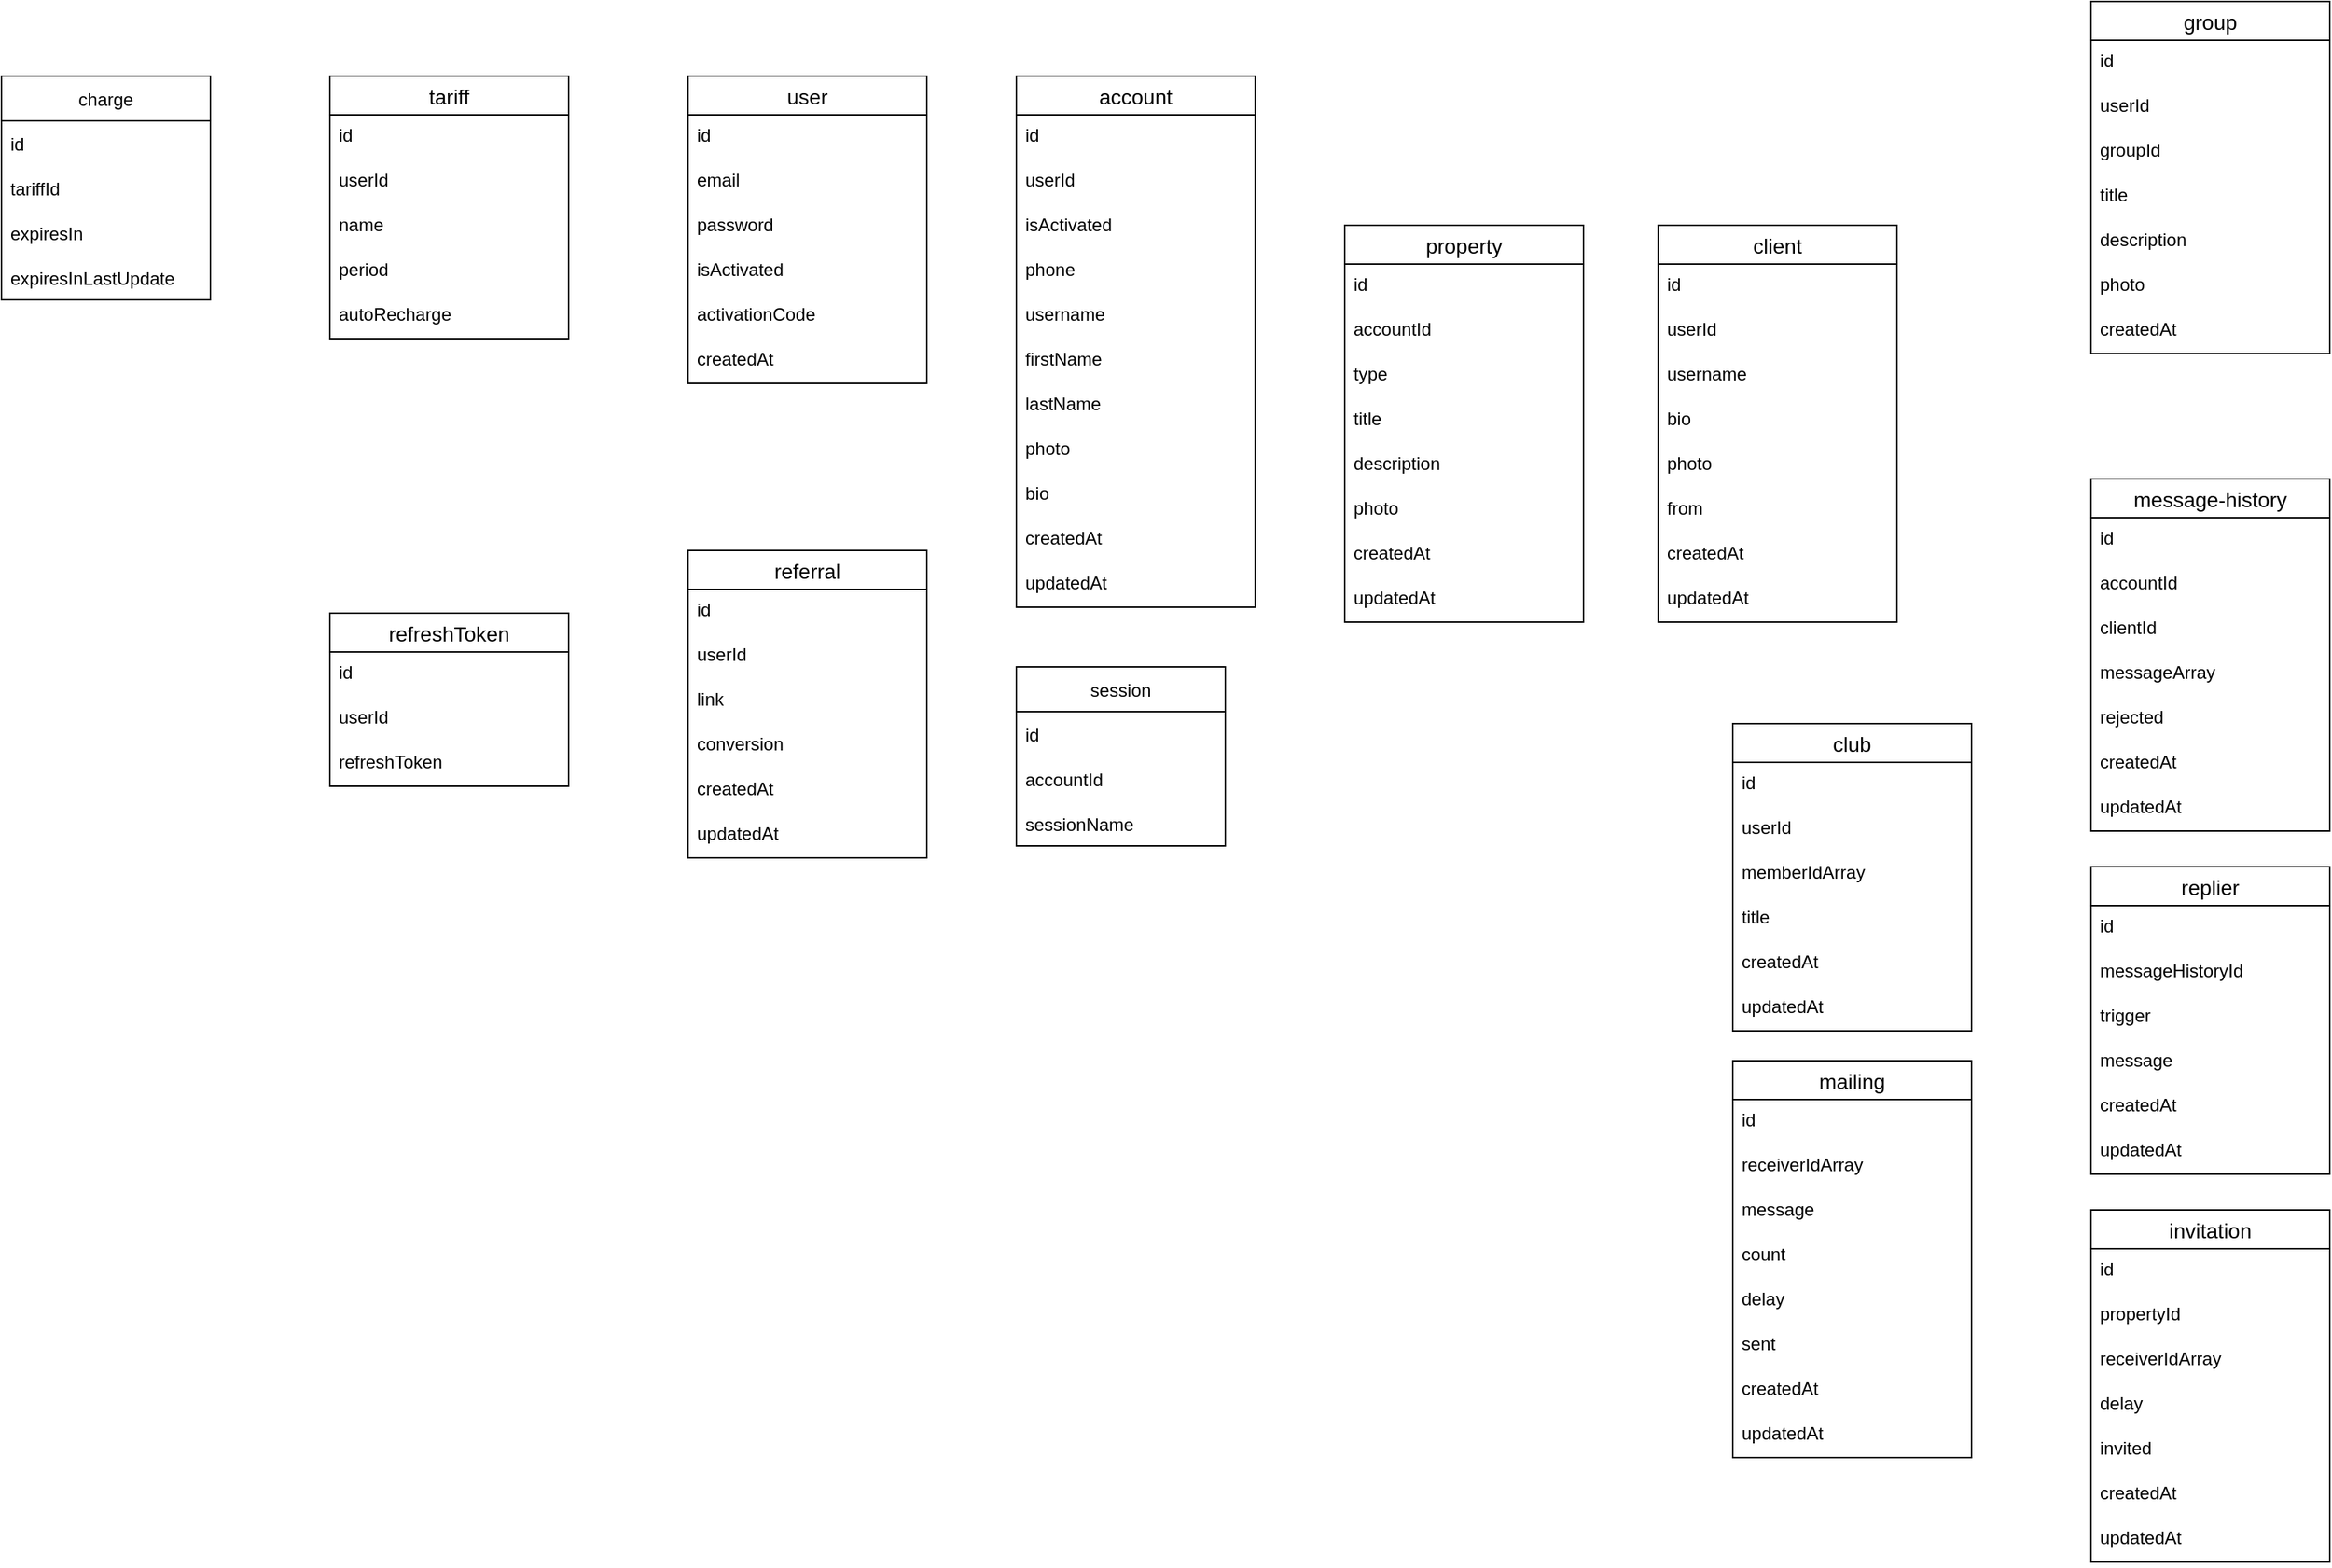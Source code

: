 <mxfile version="15.5.4" type="embed"><diagram id="rlkO2zejg5i3ZWUVnfk_" name="Page-1"><mxGraphModel dx="1341" dy="1570" grid="1" gridSize="10" guides="1" tooltips="1" connect="1" arrows="1" fold="1" page="1" pageScale="1" pageWidth="850" pageHeight="1100" math="0" shadow="0"><root><mxCell id="0"/><mxCell id="1" parent="0"/><mxCell id="tYg0k5vVHJpLoOAfeDSC-1" value="user" style="swimlane;fontStyle=0;childLayout=stackLayout;horizontal=1;startSize=26;horizontalStack=0;resizeParent=1;resizeParentMax=0;resizeLast=0;collapsible=1;marginBottom=0;align=center;fontSize=14;" parent="1" vertex="1"><mxGeometry x="80" width="160" height="206" as="geometry"><mxRectangle x="80" y="60" width="70" height="30" as="alternateBounds"/></mxGeometry></mxCell><mxCell id="tYg0k5vVHJpLoOAfeDSC-2" value="id" style="text;strokeColor=none;fillColor=none;spacingLeft=4;spacingRight=4;overflow=hidden;rotatable=0;points=[[0,0.5],[1,0.5]];portConstraint=eastwest;fontSize=12;" parent="tYg0k5vVHJpLoOAfeDSC-1" vertex="1"><mxGeometry y="26" width="160" height="30" as="geometry"/></mxCell><mxCell id="tYg0k5vVHJpLoOAfeDSC-3" value="email" style="text;strokeColor=none;fillColor=none;spacingLeft=4;spacingRight=4;overflow=hidden;rotatable=0;points=[[0,0.5],[1,0.5]];portConstraint=eastwest;fontSize=12;" parent="tYg0k5vVHJpLoOAfeDSC-1" vertex="1"><mxGeometry y="56" width="160" height="30" as="geometry"/></mxCell><mxCell id="tYg0k5vVHJpLoOAfeDSC-4" value="password" style="text;strokeColor=none;fillColor=none;spacingLeft=4;spacingRight=4;overflow=hidden;rotatable=0;points=[[0,0.5],[1,0.5]];portConstraint=eastwest;fontSize=12;" parent="tYg0k5vVHJpLoOAfeDSC-1" vertex="1"><mxGeometry y="86" width="160" height="30" as="geometry"/></mxCell><mxCell id="24" value="isActivated" style="text;strokeColor=none;fillColor=none;spacingLeft=4;spacingRight=4;overflow=hidden;rotatable=0;points=[[0,0.5],[1,0.5]];portConstraint=eastwest;fontSize=12;" parent="tYg0k5vVHJpLoOAfeDSC-1" vertex="1"><mxGeometry y="116" width="160" height="30" as="geometry"/></mxCell><mxCell id="25" value="activationCode" style="text;strokeColor=none;fillColor=none;spacingLeft=4;spacingRight=4;overflow=hidden;rotatable=0;points=[[0,0.5],[1,0.5]];portConstraint=eastwest;fontSize=12;" parent="tYg0k5vVHJpLoOAfeDSC-1" vertex="1"><mxGeometry y="146" width="160" height="30" as="geometry"/></mxCell><mxCell id="tYg0k5vVHJpLoOAfeDSC-53" value="createdAt" style="text;strokeColor=none;fillColor=none;spacingLeft=4;spacingRight=4;overflow=hidden;rotatable=0;points=[[0,0.5],[1,0.5]];portConstraint=eastwest;fontSize=12;" parent="tYg0k5vVHJpLoOAfeDSC-1" vertex="1"><mxGeometry y="176" width="160" height="30" as="geometry"/></mxCell><mxCell id="tYg0k5vVHJpLoOAfeDSC-5" value="property" style="swimlane;fontStyle=0;childLayout=stackLayout;horizontal=1;startSize=26;horizontalStack=0;resizeParent=1;resizeParentMax=0;resizeLast=0;collapsible=1;marginBottom=0;align=center;fontSize=14;" parent="1" vertex="1"><mxGeometry x="520" y="100" width="160" height="266" as="geometry"/></mxCell><mxCell id="tYg0k5vVHJpLoOAfeDSC-6" value="id" style="text;strokeColor=none;fillColor=none;spacingLeft=4;spacingRight=4;overflow=hidden;rotatable=0;points=[[0,0.5],[1,0.5]];portConstraint=eastwest;fontSize=12;" parent="tYg0k5vVHJpLoOAfeDSC-5" vertex="1"><mxGeometry y="26" width="160" height="30" as="geometry"/></mxCell><mxCell id="tYg0k5vVHJpLoOAfeDSC-7" value="accountId" style="text;strokeColor=none;fillColor=none;spacingLeft=4;spacingRight=4;overflow=hidden;rotatable=0;points=[[0,0.5],[1,0.5]];portConstraint=eastwest;fontSize=12;" parent="tYg0k5vVHJpLoOAfeDSC-5" vertex="1"><mxGeometry y="56" width="160" height="30" as="geometry"/></mxCell><mxCell id="tYg0k5vVHJpLoOAfeDSC-8" value="type" style="text;strokeColor=none;fillColor=none;spacingLeft=4;spacingRight=4;overflow=hidden;rotatable=0;points=[[0,0.5],[1,0.5]];portConstraint=eastwest;fontSize=12;" parent="tYg0k5vVHJpLoOAfeDSC-5" vertex="1"><mxGeometry y="86" width="160" height="30" as="geometry"/></mxCell><mxCell id="tYg0k5vVHJpLoOAfeDSC-67" value="title" style="text;strokeColor=none;fillColor=none;spacingLeft=4;spacingRight=4;overflow=hidden;rotatable=0;points=[[0,0.5],[1,0.5]];portConstraint=eastwest;fontSize=12;" parent="tYg0k5vVHJpLoOAfeDSC-5" vertex="1"><mxGeometry y="116" width="160" height="30" as="geometry"/></mxCell><mxCell id="tYg0k5vVHJpLoOAfeDSC-69" value="description" style="text;strokeColor=none;fillColor=none;spacingLeft=4;spacingRight=4;overflow=hidden;rotatable=0;points=[[0,0.5],[1,0.5]];portConstraint=eastwest;fontSize=12;" parent="tYg0k5vVHJpLoOAfeDSC-5" vertex="1"><mxGeometry y="146" width="160" height="30" as="geometry"/></mxCell><mxCell id="tYg0k5vVHJpLoOAfeDSC-91" value="photo" style="text;strokeColor=none;fillColor=none;spacingLeft=4;spacingRight=4;overflow=hidden;rotatable=0;points=[[0,0.5],[1,0.5]];portConstraint=eastwest;fontSize=12;" parent="tYg0k5vVHJpLoOAfeDSC-5" vertex="1"><mxGeometry y="176" width="160" height="30" as="geometry"/></mxCell><mxCell id="tYg0k5vVHJpLoOAfeDSC-70" value="createdAt" style="text;strokeColor=none;fillColor=none;spacingLeft=4;spacingRight=4;overflow=hidden;rotatable=0;points=[[0,0.5],[1,0.5]];portConstraint=eastwest;fontSize=12;" parent="tYg0k5vVHJpLoOAfeDSC-5" vertex="1"><mxGeometry y="206" width="160" height="30" as="geometry"/></mxCell><mxCell id="tYg0k5vVHJpLoOAfeDSC-71" value="updatedAt" style="text;strokeColor=none;fillColor=none;spacingLeft=4;spacingRight=4;overflow=hidden;rotatable=0;points=[[0,0.5],[1,0.5]];portConstraint=eastwest;fontSize=12;" parent="tYg0k5vVHJpLoOAfeDSC-5" vertex="1"><mxGeometry y="236" width="160" height="30" as="geometry"/></mxCell><mxCell id="tYg0k5vVHJpLoOAfeDSC-9" value="client" style="swimlane;fontStyle=0;childLayout=stackLayout;horizontal=1;startSize=26;horizontalStack=0;resizeParent=1;resizeParentMax=0;resizeLast=0;collapsible=1;marginBottom=0;align=center;fontSize=14;" parent="1" vertex="1"><mxGeometry x="730" y="100" width="160" height="266" as="geometry"/></mxCell><mxCell id="tYg0k5vVHJpLoOAfeDSC-10" value="id" style="text;strokeColor=none;fillColor=none;spacingLeft=4;spacingRight=4;overflow=hidden;rotatable=0;points=[[0,0.5],[1,0.5]];portConstraint=eastwest;fontSize=12;" parent="tYg0k5vVHJpLoOAfeDSC-9" vertex="1"><mxGeometry y="26" width="160" height="30" as="geometry"/></mxCell><mxCell id="tYg0k5vVHJpLoOAfeDSC-11" value="userId" style="text;strokeColor=none;fillColor=none;spacingLeft=4;spacingRight=4;overflow=hidden;rotatable=0;points=[[0,0.5],[1,0.5]];portConstraint=eastwest;fontSize=12;" parent="tYg0k5vVHJpLoOAfeDSC-9" vertex="1"><mxGeometry y="56" width="160" height="30" as="geometry"/></mxCell><mxCell id="tYg0k5vVHJpLoOAfeDSC-73" value="username" style="text;strokeColor=none;fillColor=none;spacingLeft=4;spacingRight=4;overflow=hidden;rotatable=0;points=[[0,0.5],[1,0.5]];portConstraint=eastwest;fontSize=12;" parent="tYg0k5vVHJpLoOAfeDSC-9" vertex="1"><mxGeometry y="86" width="160" height="30" as="geometry"/></mxCell><mxCell id="tYg0k5vVHJpLoOAfeDSC-77" value="bio" style="text;strokeColor=none;fillColor=none;spacingLeft=4;spacingRight=4;overflow=hidden;rotatable=0;points=[[0,0.5],[1,0.5]];portConstraint=eastwest;fontSize=12;" parent="tYg0k5vVHJpLoOAfeDSC-9" vertex="1"><mxGeometry y="116" width="160" height="30" as="geometry"/></mxCell><mxCell id="tYg0k5vVHJpLoOAfeDSC-86" value="photo" style="text;strokeColor=none;fillColor=none;spacingLeft=4;spacingRight=4;overflow=hidden;rotatable=0;points=[[0,0.5],[1,0.5]];portConstraint=eastwest;fontSize=12;" parent="tYg0k5vVHJpLoOAfeDSC-9" vertex="1"><mxGeometry y="146" width="160" height="30" as="geometry"/></mxCell><mxCell id="45" value="from" style="text;strokeColor=none;fillColor=none;spacingLeft=4;spacingRight=4;overflow=hidden;rotatable=0;points=[[0,0.5],[1,0.5]];portConstraint=eastwest;fontSize=12;" parent="tYg0k5vVHJpLoOAfeDSC-9" vertex="1"><mxGeometry y="176" width="160" height="30" as="geometry"/></mxCell><mxCell id="tYg0k5vVHJpLoOAfeDSC-78" value="createdAt" style="text;strokeColor=none;fillColor=none;spacingLeft=4;spacingRight=4;overflow=hidden;rotatable=0;points=[[0,0.5],[1,0.5]];portConstraint=eastwest;fontSize=12;" parent="tYg0k5vVHJpLoOAfeDSC-9" vertex="1"><mxGeometry y="206" width="160" height="30" as="geometry"/></mxCell><mxCell id="47" value="updatedAt" style="text;strokeColor=none;fillColor=none;spacingLeft=4;spacingRight=4;overflow=hidden;rotatable=0;points=[[0,0.5],[1,0.5]];portConstraint=eastwest;fontSize=12;" vertex="1" parent="tYg0k5vVHJpLoOAfeDSC-9"><mxGeometry y="236" width="160" height="30" as="geometry"/></mxCell><mxCell id="tYg0k5vVHJpLoOAfeDSC-13" value="referral" style="swimlane;fontStyle=0;childLayout=stackLayout;horizontal=1;startSize=26;horizontalStack=0;resizeParent=1;resizeParentMax=0;resizeLast=0;collapsible=1;marginBottom=0;align=center;fontSize=14;" parent="1" vertex="1"><mxGeometry x="80" y="318" width="160" height="206" as="geometry"/></mxCell><mxCell id="tYg0k5vVHJpLoOAfeDSC-14" value="id" style="text;strokeColor=none;fillColor=none;spacingLeft=4;spacingRight=4;overflow=hidden;rotatable=0;points=[[0,0.5],[1,0.5]];portConstraint=eastwest;fontSize=12;" parent="tYg0k5vVHJpLoOAfeDSC-13" vertex="1"><mxGeometry y="26" width="160" height="30" as="geometry"/></mxCell><mxCell id="tYg0k5vVHJpLoOAfeDSC-15" value="userId" style="text;strokeColor=none;fillColor=none;spacingLeft=4;spacingRight=4;overflow=hidden;rotatable=0;points=[[0,0.5],[1,0.5]];portConstraint=eastwest;fontSize=12;" parent="tYg0k5vVHJpLoOAfeDSC-13" vertex="1"><mxGeometry y="56" width="160" height="30" as="geometry"/></mxCell><mxCell id="tYg0k5vVHJpLoOAfeDSC-16" value="link" style="text;strokeColor=none;fillColor=none;spacingLeft=4;spacingRight=4;overflow=hidden;rotatable=0;points=[[0,0.5],[1,0.5]];portConstraint=eastwest;fontSize=12;" parent="tYg0k5vVHJpLoOAfeDSC-13" vertex="1"><mxGeometry y="86" width="160" height="30" as="geometry"/></mxCell><mxCell id="tYg0k5vVHJpLoOAfeDSC-62" value="conversion" style="text;strokeColor=none;fillColor=none;spacingLeft=4;spacingRight=4;overflow=hidden;rotatable=0;points=[[0,0.5],[1,0.5]];portConstraint=eastwest;fontSize=12;" parent="tYg0k5vVHJpLoOAfeDSC-13" vertex="1"><mxGeometry y="116" width="160" height="30" as="geometry"/></mxCell><mxCell id="tYg0k5vVHJpLoOAfeDSC-63" value="createdAt" style="text;strokeColor=none;fillColor=none;spacingLeft=4;spacingRight=4;overflow=hidden;rotatable=0;points=[[0,0.5],[1,0.5]];portConstraint=eastwest;fontSize=12;" parent="tYg0k5vVHJpLoOAfeDSC-13" vertex="1"><mxGeometry y="146" width="160" height="30" as="geometry"/></mxCell><mxCell id="tYg0k5vVHJpLoOAfeDSC-64" value="updatedAt" style="text;strokeColor=none;fillColor=none;spacingLeft=4;spacingRight=4;overflow=hidden;rotatable=0;points=[[0,0.5],[1,0.5]];portConstraint=eastwest;fontSize=12;" parent="tYg0k5vVHJpLoOAfeDSC-13" vertex="1"><mxGeometry y="176" width="160" height="30" as="geometry"/></mxCell><mxCell id="tYg0k5vVHJpLoOAfeDSC-21" value="account" style="swimlane;fontStyle=0;childLayout=stackLayout;horizontal=1;startSize=26;horizontalStack=0;resizeParent=1;resizeParentMax=0;resizeLast=0;collapsible=1;marginBottom=0;align=center;fontSize=14;" parent="1" vertex="1"><mxGeometry x="300" width="160" height="356" as="geometry"/></mxCell><mxCell id="tYg0k5vVHJpLoOAfeDSC-22" value="id" style="text;strokeColor=none;fillColor=none;spacingLeft=4;spacingRight=4;overflow=hidden;rotatable=0;points=[[0,0.5],[1,0.5]];portConstraint=eastwest;fontSize=12;" parent="tYg0k5vVHJpLoOAfeDSC-21" vertex="1"><mxGeometry y="26" width="160" height="30" as="geometry"/></mxCell><mxCell id="tYg0k5vVHJpLoOAfeDSC-23" value="userId" style="text;strokeColor=none;fillColor=none;spacingLeft=4;spacingRight=4;overflow=hidden;rotatable=0;points=[[0,0.5],[1,0.5]];portConstraint=eastwest;fontSize=12;" parent="tYg0k5vVHJpLoOAfeDSC-21" vertex="1"><mxGeometry y="56" width="160" height="30" as="geometry"/></mxCell><mxCell id="36" value="isActivated" style="text;strokeColor=none;fillColor=none;spacingLeft=4;spacingRight=4;overflow=hidden;rotatable=0;points=[[0,0.5],[1,0.5]];portConstraint=eastwest;fontSize=12;" parent="tYg0k5vVHJpLoOAfeDSC-21" vertex="1"><mxGeometry y="86" width="160" height="30" as="geometry"/></mxCell><mxCell id="tYg0k5vVHJpLoOAfeDSC-59" value="phone" style="text;strokeColor=none;fillColor=none;spacingLeft=4;spacingRight=4;overflow=hidden;rotatable=0;points=[[0,0.5],[1,0.5]];portConstraint=eastwest;fontSize=12;" parent="tYg0k5vVHJpLoOAfeDSC-21" vertex="1"><mxGeometry y="116" width="160" height="30" as="geometry"/></mxCell><mxCell id="tYg0k5vVHJpLoOAfeDSC-24" value="username" style="text;strokeColor=none;fillColor=none;spacingLeft=4;spacingRight=4;overflow=hidden;rotatable=0;points=[[0,0.5],[1,0.5]];portConstraint=eastwest;fontSize=12;" parent="tYg0k5vVHJpLoOAfeDSC-21" vertex="1"><mxGeometry y="146" width="160" height="30" as="geometry"/></mxCell><mxCell id="tYg0k5vVHJpLoOAfeDSC-55" value="firstName" style="text;strokeColor=none;fillColor=none;spacingLeft=4;spacingRight=4;overflow=hidden;rotatable=0;points=[[0,0.5],[1,0.5]];portConstraint=eastwest;fontSize=12;" parent="tYg0k5vVHJpLoOAfeDSC-21" vertex="1"><mxGeometry y="176" width="160" height="30" as="geometry"/></mxCell><mxCell id="tYg0k5vVHJpLoOAfeDSC-56" value="lastName" style="text;strokeColor=none;fillColor=none;spacingLeft=4;spacingRight=4;overflow=hidden;rotatable=0;points=[[0,0.5],[1,0.5]];portConstraint=eastwest;fontSize=12;" parent="tYg0k5vVHJpLoOAfeDSC-21" vertex="1"><mxGeometry y="206" width="160" height="30" as="geometry"/></mxCell><mxCell id="tYg0k5vVHJpLoOAfeDSC-57" value="photo" style="text;strokeColor=none;fillColor=none;spacingLeft=4;spacingRight=4;overflow=hidden;rotatable=0;points=[[0,0.5],[1,0.5]];portConstraint=eastwest;fontSize=12;" parent="tYg0k5vVHJpLoOAfeDSC-21" vertex="1"><mxGeometry y="236" width="160" height="30" as="geometry"/></mxCell><mxCell id="tYg0k5vVHJpLoOAfeDSC-58" value="bio" style="text;strokeColor=none;fillColor=none;spacingLeft=4;spacingRight=4;overflow=hidden;rotatable=0;points=[[0,0.5],[1,0.5]];portConstraint=eastwest;fontSize=12;" parent="tYg0k5vVHJpLoOAfeDSC-21" vertex="1"><mxGeometry y="266" width="160" height="30" as="geometry"/></mxCell><mxCell id="tYg0k5vVHJpLoOAfeDSC-60" value="createdAt" style="text;strokeColor=none;fillColor=none;spacingLeft=4;spacingRight=4;overflow=hidden;rotatable=0;points=[[0,0.5],[1,0.5]];portConstraint=eastwest;fontSize=12;" parent="tYg0k5vVHJpLoOAfeDSC-21" vertex="1"><mxGeometry y="296" width="160" height="30" as="geometry"/></mxCell><mxCell id="tYg0k5vVHJpLoOAfeDSC-61" value="updatedAt" style="text;strokeColor=none;fillColor=none;spacingLeft=4;spacingRight=4;overflow=hidden;rotatable=0;points=[[0,0.5],[1,0.5]];portConstraint=eastwest;fontSize=12;" parent="tYg0k5vVHJpLoOAfeDSC-21" vertex="1"><mxGeometry y="326" width="160" height="30" as="geometry"/></mxCell><mxCell id="tYg0k5vVHJpLoOAfeDSC-29" value="group" style="swimlane;fontStyle=0;childLayout=stackLayout;horizontal=1;startSize=26;horizontalStack=0;resizeParent=1;resizeParentMax=0;resizeLast=0;collapsible=1;marginBottom=0;align=center;fontSize=14;" parent="1" vertex="1"><mxGeometry x="1020" y="-50" width="160" height="236" as="geometry"/></mxCell><mxCell id="tYg0k5vVHJpLoOAfeDSC-30" value="id" style="text;strokeColor=none;fillColor=none;spacingLeft=4;spacingRight=4;overflow=hidden;rotatable=0;points=[[0,0.5],[1,0.5]];portConstraint=eastwest;fontSize=12;" parent="tYg0k5vVHJpLoOAfeDSC-29" vertex="1"><mxGeometry y="26" width="160" height="30" as="geometry"/></mxCell><mxCell id="tYg0k5vVHJpLoOAfeDSC-31" value="userId" style="text;strokeColor=none;fillColor=none;spacingLeft=4;spacingRight=4;overflow=hidden;rotatable=0;points=[[0,0.5],[1,0.5]];portConstraint=eastwest;fontSize=12;" parent="tYg0k5vVHJpLoOAfeDSC-29" vertex="1"><mxGeometry y="56" width="160" height="30" as="geometry"/></mxCell><mxCell id="46" value="groupId" style="text;strokeColor=none;fillColor=none;spacingLeft=4;spacingRight=4;overflow=hidden;rotatable=0;points=[[0,0.5],[1,0.5]];portConstraint=eastwest;fontSize=12;" parent="tYg0k5vVHJpLoOAfeDSC-29" vertex="1"><mxGeometry y="86" width="160" height="30" as="geometry"/></mxCell><mxCell id="tYg0k5vVHJpLoOAfeDSC-32" value="title" style="text;strokeColor=none;fillColor=none;spacingLeft=4;spacingRight=4;overflow=hidden;rotatable=0;points=[[0,0.5],[1,0.5]];portConstraint=eastwest;fontSize=12;" parent="tYg0k5vVHJpLoOAfeDSC-29" vertex="1"><mxGeometry y="116" width="160" height="30" as="geometry"/></mxCell><mxCell id="tYg0k5vVHJpLoOAfeDSC-87" value="description" style="text;strokeColor=none;fillColor=none;spacingLeft=4;spacingRight=4;overflow=hidden;rotatable=0;points=[[0,0.5],[1,0.5]];portConstraint=eastwest;fontSize=12;" parent="tYg0k5vVHJpLoOAfeDSC-29" vertex="1"><mxGeometry y="146" width="160" height="30" as="geometry"/></mxCell><mxCell id="tYg0k5vVHJpLoOAfeDSC-88" value="photo" style="text;strokeColor=none;fillColor=none;spacingLeft=4;spacingRight=4;overflow=hidden;rotatable=0;points=[[0,0.5],[1,0.5]];portConstraint=eastwest;fontSize=12;" parent="tYg0k5vVHJpLoOAfeDSC-29" vertex="1"><mxGeometry y="176" width="160" height="30" as="geometry"/></mxCell><mxCell id="tYg0k5vVHJpLoOAfeDSC-92" value="createdAt" style="text;strokeColor=none;fillColor=none;spacingLeft=4;spacingRight=4;overflow=hidden;rotatable=0;points=[[0,0.5],[1,0.5]];portConstraint=eastwest;fontSize=12;" parent="tYg0k5vVHJpLoOAfeDSC-29" vertex="1"><mxGeometry y="206" width="160" height="30" as="geometry"/></mxCell><mxCell id="tYg0k5vVHJpLoOAfeDSC-33" value="message-history" style="swimlane;fontStyle=0;childLayout=stackLayout;horizontal=1;startSize=26;horizontalStack=0;resizeParent=1;resizeParentMax=0;resizeLast=0;collapsible=1;marginBottom=0;align=center;fontSize=14;" parent="1" vertex="1"><mxGeometry x="1020" y="270" width="160" height="236" as="geometry"/></mxCell><mxCell id="tYg0k5vVHJpLoOAfeDSC-34" value="id" style="text;strokeColor=none;fillColor=none;spacingLeft=4;spacingRight=4;overflow=hidden;rotatable=0;points=[[0,0.5],[1,0.5]];portConstraint=eastwest;fontSize=12;" parent="tYg0k5vVHJpLoOAfeDSC-33" vertex="1"><mxGeometry y="26" width="160" height="30" as="geometry"/></mxCell><mxCell id="tYg0k5vVHJpLoOAfeDSC-35" value="accountId" style="text;strokeColor=none;fillColor=none;spacingLeft=4;spacingRight=4;overflow=hidden;rotatable=0;points=[[0,0.5],[1,0.5]];portConstraint=eastwest;fontSize=12;" parent="tYg0k5vVHJpLoOAfeDSC-33" vertex="1"><mxGeometry y="56" width="160" height="30" as="geometry"/></mxCell><mxCell id="tYg0k5vVHJpLoOAfeDSC-36" value="clientId" style="text;strokeColor=none;fillColor=none;spacingLeft=4;spacingRight=4;overflow=hidden;rotatable=0;points=[[0,0.5],[1,0.5]];portConstraint=eastwest;fontSize=12;" parent="tYg0k5vVHJpLoOAfeDSC-33" vertex="1"><mxGeometry y="86" width="160" height="30" as="geometry"/></mxCell><mxCell id="tYg0k5vVHJpLoOAfeDSC-94" value="messageArray" style="text;strokeColor=none;fillColor=none;spacingLeft=4;spacingRight=4;overflow=hidden;rotatable=0;points=[[0,0.5],[1,0.5]];portConstraint=eastwest;fontSize=12;" parent="tYg0k5vVHJpLoOAfeDSC-33" vertex="1"><mxGeometry y="116" width="160" height="30" as="geometry"/></mxCell><mxCell id="tYg0k5vVHJpLoOAfeDSC-97" value="rejected" style="text;strokeColor=none;fillColor=none;spacingLeft=4;spacingRight=4;overflow=hidden;rotatable=0;points=[[0,0.5],[1,0.5]];portConstraint=eastwest;fontSize=12;" parent="tYg0k5vVHJpLoOAfeDSC-33" vertex="1"><mxGeometry y="146" width="160" height="30" as="geometry"/></mxCell><mxCell id="tYg0k5vVHJpLoOAfeDSC-95" value="createdAt" style="text;strokeColor=none;fillColor=none;spacingLeft=4;spacingRight=4;overflow=hidden;rotatable=0;points=[[0,0.5],[1,0.5]];portConstraint=eastwest;fontSize=12;" parent="tYg0k5vVHJpLoOAfeDSC-33" vertex="1"><mxGeometry y="176" width="160" height="30" as="geometry"/></mxCell><mxCell id="tYg0k5vVHJpLoOAfeDSC-96" value="updatedAt" style="text;strokeColor=none;fillColor=none;spacingLeft=4;spacingRight=4;overflow=hidden;rotatable=0;points=[[0,0.5],[1,0.5]];portConstraint=eastwest;fontSize=12;" parent="tYg0k5vVHJpLoOAfeDSC-33" vertex="1"><mxGeometry y="206" width="160" height="30" as="geometry"/></mxCell><mxCell id="tYg0k5vVHJpLoOAfeDSC-37" value="mailing" style="swimlane;fontStyle=0;childLayout=stackLayout;horizontal=1;startSize=26;horizontalStack=0;resizeParent=1;resizeParentMax=0;resizeLast=0;collapsible=1;marginBottom=0;align=center;fontSize=14;" parent="1" vertex="1"><mxGeometry x="780" y="660" width="160" height="266" as="geometry"/></mxCell><mxCell id="tYg0k5vVHJpLoOAfeDSC-38" value="id" style="text;strokeColor=none;fillColor=none;spacingLeft=4;spacingRight=4;overflow=hidden;rotatable=0;points=[[0,0.5],[1,0.5]];portConstraint=eastwest;fontSize=12;" parent="tYg0k5vVHJpLoOAfeDSC-37" vertex="1"><mxGeometry y="26" width="160" height="30" as="geometry"/></mxCell><mxCell id="tYg0k5vVHJpLoOAfeDSC-39" value="receiverIdArray" style="text;strokeColor=none;fillColor=none;spacingLeft=4;spacingRight=4;overflow=hidden;rotatable=0;points=[[0,0.5],[1,0.5]];portConstraint=eastwest;fontSize=12;" parent="tYg0k5vVHJpLoOAfeDSC-37" vertex="1"><mxGeometry y="56" width="160" height="30" as="geometry"/></mxCell><mxCell id="tYg0k5vVHJpLoOAfeDSC-40" value="message" style="text;strokeColor=none;fillColor=none;spacingLeft=4;spacingRight=4;overflow=hidden;rotatable=0;points=[[0,0.5],[1,0.5]];portConstraint=eastwest;fontSize=12;" parent="tYg0k5vVHJpLoOAfeDSC-37" vertex="1"><mxGeometry y="86" width="160" height="30" as="geometry"/></mxCell><mxCell id="tYg0k5vVHJpLoOAfeDSC-103" value="count" style="text;strokeColor=none;fillColor=none;spacingLeft=4;spacingRight=4;overflow=hidden;rotatable=0;points=[[0,0.5],[1,0.5]];portConstraint=eastwest;fontSize=12;" parent="tYg0k5vVHJpLoOAfeDSC-37" vertex="1"><mxGeometry y="116" width="160" height="30" as="geometry"/></mxCell><mxCell id="tYg0k5vVHJpLoOAfeDSC-101" value="delay" style="text;strokeColor=none;fillColor=none;spacingLeft=4;spacingRight=4;overflow=hidden;rotatable=0;points=[[0,0.5],[1,0.5]];portConstraint=eastwest;fontSize=12;" parent="tYg0k5vVHJpLoOAfeDSC-37" vertex="1"><mxGeometry y="146" width="160" height="30" as="geometry"/></mxCell><mxCell id="tYg0k5vVHJpLoOAfeDSC-102" value="sent" style="text;strokeColor=none;fillColor=none;spacingLeft=4;spacingRight=4;overflow=hidden;rotatable=0;points=[[0,0.5],[1,0.5]];portConstraint=eastwest;fontSize=12;" parent="tYg0k5vVHJpLoOAfeDSC-37" vertex="1"><mxGeometry y="176" width="160" height="30" as="geometry"/></mxCell><mxCell id="tYg0k5vVHJpLoOAfeDSC-104" value="createdAt" style="text;strokeColor=none;fillColor=none;spacingLeft=4;spacingRight=4;overflow=hidden;rotatable=0;points=[[0,0.5],[1,0.5]];portConstraint=eastwest;fontSize=12;" parent="tYg0k5vVHJpLoOAfeDSC-37" vertex="1"><mxGeometry y="206" width="160" height="30" as="geometry"/></mxCell><mxCell id="tYg0k5vVHJpLoOAfeDSC-105" value="updatedAt" style="text;strokeColor=none;fillColor=none;spacingLeft=4;spacingRight=4;overflow=hidden;rotatable=0;points=[[0,0.5],[1,0.5]];portConstraint=eastwest;fontSize=12;" parent="tYg0k5vVHJpLoOAfeDSC-37" vertex="1"><mxGeometry y="236" width="160" height="30" as="geometry"/></mxCell><mxCell id="tYg0k5vVHJpLoOAfeDSC-41" value="club" style="swimlane;fontStyle=0;childLayout=stackLayout;horizontal=1;startSize=26;horizontalStack=0;resizeParent=1;resizeParentMax=0;resizeLast=0;collapsible=1;marginBottom=0;align=center;fontSize=14;" parent="1" vertex="1"><mxGeometry x="780" y="434" width="160" height="206" as="geometry"/></mxCell><mxCell id="tYg0k5vVHJpLoOAfeDSC-42" value="id" style="text;strokeColor=none;fillColor=none;spacingLeft=4;spacingRight=4;overflow=hidden;rotatable=0;points=[[0,0.5],[1,0.5]];portConstraint=eastwest;fontSize=12;" parent="tYg0k5vVHJpLoOAfeDSC-41" vertex="1"><mxGeometry y="26" width="160" height="30" as="geometry"/></mxCell><mxCell id="tYg0k5vVHJpLoOAfeDSC-43" value="userId" style="text;strokeColor=none;fillColor=none;spacingLeft=4;spacingRight=4;overflow=hidden;rotatable=0;points=[[0,0.5],[1,0.5]];portConstraint=eastwest;fontSize=12;" parent="tYg0k5vVHJpLoOAfeDSC-41" vertex="1"><mxGeometry y="56" width="160" height="30" as="geometry"/></mxCell><mxCell id="tYg0k5vVHJpLoOAfeDSC-44" value="memberIdArray" style="text;strokeColor=none;fillColor=none;spacingLeft=4;spacingRight=4;overflow=hidden;rotatable=0;points=[[0,0.5],[1,0.5]];portConstraint=eastwest;fontSize=12;" parent="tYg0k5vVHJpLoOAfeDSC-41" vertex="1"><mxGeometry y="86" width="160" height="30" as="geometry"/></mxCell><mxCell id="tYg0k5vVHJpLoOAfeDSC-80" value="title" style="text;strokeColor=none;fillColor=none;spacingLeft=4;spacingRight=4;overflow=hidden;rotatable=0;points=[[0,0.5],[1,0.5]];portConstraint=eastwest;fontSize=12;" parent="tYg0k5vVHJpLoOAfeDSC-41" vertex="1"><mxGeometry y="116" width="160" height="30" as="geometry"/></mxCell><mxCell id="tYg0k5vVHJpLoOAfeDSC-81" value="createdAt" style="text;strokeColor=none;fillColor=none;spacingLeft=4;spacingRight=4;overflow=hidden;rotatable=0;points=[[0,0.5],[1,0.5]];portConstraint=eastwest;fontSize=12;" parent="tYg0k5vVHJpLoOAfeDSC-41" vertex="1"><mxGeometry y="146" width="160" height="30" as="geometry"/></mxCell><mxCell id="tYg0k5vVHJpLoOAfeDSC-82" value="updatedAt" style="text;strokeColor=none;fillColor=none;spacingLeft=4;spacingRight=4;overflow=hidden;rotatable=0;points=[[0,0.5],[1,0.5]];portConstraint=eastwest;fontSize=12;" parent="tYg0k5vVHJpLoOAfeDSC-41" vertex="1"><mxGeometry y="176" width="160" height="30" as="geometry"/></mxCell><mxCell id="tYg0k5vVHJpLoOAfeDSC-45" value="invitation" style="swimlane;fontStyle=0;childLayout=stackLayout;horizontal=1;startSize=26;horizontalStack=0;resizeParent=1;resizeParentMax=0;resizeLast=0;collapsible=1;marginBottom=0;align=center;fontSize=14;" parent="1" vertex="1"><mxGeometry x="1020" y="760" width="160" height="236" as="geometry"/></mxCell><mxCell id="tYg0k5vVHJpLoOAfeDSC-46" value="id" style="text;strokeColor=none;fillColor=none;spacingLeft=4;spacingRight=4;overflow=hidden;rotatable=0;points=[[0,0.5],[1,0.5]];portConstraint=eastwest;fontSize=12;" parent="tYg0k5vVHJpLoOAfeDSC-45" vertex="1"><mxGeometry y="26" width="160" height="30" as="geometry"/></mxCell><mxCell id="tYg0k5vVHJpLoOAfeDSC-47" value="propertyId" style="text;strokeColor=none;fillColor=none;spacingLeft=4;spacingRight=4;overflow=hidden;rotatable=0;points=[[0,0.5],[1,0.5]];portConstraint=eastwest;fontSize=12;" parent="tYg0k5vVHJpLoOAfeDSC-45" vertex="1"><mxGeometry y="56" width="160" height="30" as="geometry"/></mxCell><mxCell id="tYg0k5vVHJpLoOAfeDSC-48" value="receiverIdArray" style="text;strokeColor=none;fillColor=none;spacingLeft=4;spacingRight=4;overflow=hidden;rotatable=0;points=[[0,0.5],[1,0.5]];portConstraint=eastwest;fontSize=12;" parent="tYg0k5vVHJpLoOAfeDSC-45" vertex="1"><mxGeometry y="86" width="160" height="30" as="geometry"/></mxCell><mxCell id="tYg0k5vVHJpLoOAfeDSC-106" value="delay" style="text;strokeColor=none;fillColor=none;spacingLeft=4;spacingRight=4;overflow=hidden;rotatable=0;points=[[0,0.5],[1,0.5]];portConstraint=eastwest;fontSize=12;" parent="tYg0k5vVHJpLoOAfeDSC-45" vertex="1"><mxGeometry y="116" width="160" height="30" as="geometry"/></mxCell><mxCell id="tYg0k5vVHJpLoOAfeDSC-107" value="invited" style="text;strokeColor=none;fillColor=none;spacingLeft=4;spacingRight=4;overflow=hidden;rotatable=0;points=[[0,0.5],[1,0.5]];portConstraint=eastwest;fontSize=12;" parent="tYg0k5vVHJpLoOAfeDSC-45" vertex="1"><mxGeometry y="146" width="160" height="30" as="geometry"/></mxCell><mxCell id="tYg0k5vVHJpLoOAfeDSC-108" value="createdAt" style="text;strokeColor=none;fillColor=none;spacingLeft=4;spacingRight=4;overflow=hidden;rotatable=0;points=[[0,0.5],[1,0.5]];portConstraint=eastwest;fontSize=12;" parent="tYg0k5vVHJpLoOAfeDSC-45" vertex="1"><mxGeometry y="176" width="160" height="30" as="geometry"/></mxCell><mxCell id="tYg0k5vVHJpLoOAfeDSC-109" value="updatedAt" style="text;strokeColor=none;fillColor=none;spacingLeft=4;spacingRight=4;overflow=hidden;rotatable=0;points=[[0,0.5],[1,0.5]];portConstraint=eastwest;fontSize=12;" parent="tYg0k5vVHJpLoOAfeDSC-45" vertex="1"><mxGeometry y="206" width="160" height="30" as="geometry"/></mxCell><mxCell id="tYg0k5vVHJpLoOAfeDSC-49" value="replier" style="swimlane;fontStyle=0;childLayout=stackLayout;horizontal=1;startSize=26;horizontalStack=0;resizeParent=1;resizeParentMax=0;resizeLast=0;collapsible=1;marginBottom=0;align=center;fontSize=14;" parent="1" vertex="1"><mxGeometry x="1020" y="530" width="160" height="206" as="geometry"/></mxCell><mxCell id="tYg0k5vVHJpLoOAfeDSC-50" value="id" style="text;strokeColor=none;fillColor=none;spacingLeft=4;spacingRight=4;overflow=hidden;rotatable=0;points=[[0,0.5],[1,0.5]];portConstraint=eastwest;fontSize=12;" parent="tYg0k5vVHJpLoOAfeDSC-49" vertex="1"><mxGeometry y="26" width="160" height="30" as="geometry"/></mxCell><mxCell id="tYg0k5vVHJpLoOAfeDSC-51" value="messageHistoryId" style="text;strokeColor=none;fillColor=none;spacingLeft=4;spacingRight=4;overflow=hidden;rotatable=0;points=[[0,0.5],[1,0.5]];portConstraint=eastwest;fontSize=12;" parent="tYg0k5vVHJpLoOAfeDSC-49" vertex="1"><mxGeometry y="56" width="160" height="30" as="geometry"/></mxCell><mxCell id="tYg0k5vVHJpLoOAfeDSC-52" value="trigger" style="text;strokeColor=none;fillColor=none;spacingLeft=4;spacingRight=4;overflow=hidden;rotatable=0;points=[[0,0.5],[1,0.5]];portConstraint=eastwest;fontSize=12;" parent="tYg0k5vVHJpLoOAfeDSC-49" vertex="1"><mxGeometry y="86" width="160" height="30" as="geometry"/></mxCell><mxCell id="tYg0k5vVHJpLoOAfeDSC-98" value="message" style="text;strokeColor=none;fillColor=none;spacingLeft=4;spacingRight=4;overflow=hidden;rotatable=0;points=[[0,0.5],[1,0.5]];portConstraint=eastwest;fontSize=12;" parent="tYg0k5vVHJpLoOAfeDSC-49" vertex="1"><mxGeometry y="116" width="160" height="30" as="geometry"/></mxCell><mxCell id="tYg0k5vVHJpLoOAfeDSC-99" value="createdAt" style="text;strokeColor=none;fillColor=none;spacingLeft=4;spacingRight=4;overflow=hidden;rotatable=0;points=[[0,0.5],[1,0.5]];portConstraint=eastwest;fontSize=12;" parent="tYg0k5vVHJpLoOAfeDSC-49" vertex="1"><mxGeometry y="146" width="160" height="30" as="geometry"/></mxCell><mxCell id="tYg0k5vVHJpLoOAfeDSC-100" value="updatedAt" style="text;strokeColor=none;fillColor=none;spacingLeft=4;spacingRight=4;overflow=hidden;rotatable=0;points=[[0,0.5],[1,0.5]];portConstraint=eastwest;fontSize=12;" parent="tYg0k5vVHJpLoOAfeDSC-49" vertex="1"><mxGeometry y="176" width="160" height="30" as="geometry"/></mxCell><mxCell id="8" value="tariff" style="swimlane;fontStyle=0;childLayout=stackLayout;horizontal=1;startSize=26;horizontalStack=0;resizeParent=1;resizeParentMax=0;resizeLast=0;collapsible=1;marginBottom=0;align=center;fontSize=14;" parent="1" vertex="1"><mxGeometry x="-160" width="160" height="176" as="geometry"/></mxCell><mxCell id="9" value="id" style="text;strokeColor=none;fillColor=none;spacingLeft=4;spacingRight=4;overflow=hidden;rotatable=0;points=[[0,0.5],[1,0.5]];portConstraint=eastwest;fontSize=12;" parent="8" vertex="1"><mxGeometry y="26" width="160" height="30" as="geometry"/></mxCell><mxCell id="10" value="userId" style="text;strokeColor=none;fillColor=none;spacingLeft=4;spacingRight=4;overflow=hidden;rotatable=0;points=[[0,0.5],[1,0.5]];portConstraint=eastwest;fontSize=12;" parent="8" vertex="1"><mxGeometry y="56" width="160" height="30" as="geometry"/></mxCell><mxCell id="11" value="name" style="text;strokeColor=none;fillColor=none;spacingLeft=4;spacingRight=4;overflow=hidden;rotatable=0;points=[[0,0.5],[1,0.5]];portConstraint=eastwest;fontSize=12;" parent="8" vertex="1"><mxGeometry y="86" width="160" height="30" as="geometry"/></mxCell><mxCell id="12" value="period" style="text;strokeColor=none;fillColor=none;spacingLeft=4;spacingRight=4;overflow=hidden;rotatable=0;points=[[0,0.5],[1,0.5]];portConstraint=eastwest;fontSize=12;" parent="8" vertex="1"><mxGeometry y="116" width="160" height="30" as="geometry"/></mxCell><mxCell id="35" value="autoRecharge" style="text;strokeColor=none;fillColor=none;spacingLeft=4;spacingRight=4;overflow=hidden;rotatable=0;points=[[0,0.5],[1,0.5]];portConstraint=eastwest;fontSize=12;" parent="8" vertex="1"><mxGeometry y="146" width="160" height="30" as="geometry"/></mxCell><mxCell id="19" value="refreshToken" style="swimlane;fontStyle=0;childLayout=stackLayout;horizontal=1;startSize=26;horizontalStack=0;resizeParent=1;resizeParentMax=0;resizeLast=0;collapsible=1;marginBottom=0;align=center;fontSize=14;" parent="1" vertex="1"><mxGeometry x="-160" y="360" width="160" height="116" as="geometry"/></mxCell><mxCell id="20" value="id" style="text;strokeColor=none;fillColor=none;spacingLeft=4;spacingRight=4;overflow=hidden;rotatable=0;points=[[0,0.5],[1,0.5]];portConstraint=eastwest;fontSize=12;" parent="19" vertex="1"><mxGeometry y="26" width="160" height="30" as="geometry"/></mxCell><mxCell id="21" value="userId" style="text;strokeColor=none;fillColor=none;spacingLeft=4;spacingRight=4;overflow=hidden;rotatable=0;points=[[0,0.5],[1,0.5]];portConstraint=eastwest;fontSize=12;" parent="19" vertex="1"><mxGeometry y="56" width="160" height="30" as="geometry"/></mxCell><mxCell id="22" value="refreshToken" style="text;strokeColor=none;fillColor=none;spacingLeft=4;spacingRight=4;overflow=hidden;rotatable=0;points=[[0,0.5],[1,0.5]];portConstraint=eastwest;fontSize=12;" parent="19" vertex="1"><mxGeometry y="86" width="160" height="30" as="geometry"/></mxCell><mxCell id="30" value="charge" style="swimlane;fontStyle=0;childLayout=stackLayout;horizontal=1;startSize=30;horizontalStack=0;resizeParent=1;resizeParentMax=0;resizeLast=0;collapsible=1;marginBottom=0;" parent="1" vertex="1"><mxGeometry x="-380" width="140" height="150" as="geometry"/></mxCell><mxCell id="31" value="id" style="text;strokeColor=none;fillColor=none;align=left;verticalAlign=middle;spacingLeft=4;spacingRight=4;overflow=hidden;points=[[0,0.5],[1,0.5]];portConstraint=eastwest;rotatable=0;" parent="30" vertex="1"><mxGeometry y="30" width="140" height="30" as="geometry"/></mxCell><mxCell id="32" value="tariffId" style="text;strokeColor=none;fillColor=none;align=left;verticalAlign=middle;spacingLeft=4;spacingRight=4;overflow=hidden;points=[[0,0.5],[1,0.5]];portConstraint=eastwest;rotatable=0;" parent="30" vertex="1"><mxGeometry y="60" width="140" height="30" as="geometry"/></mxCell><mxCell id="33" value="expiresIn" style="text;strokeColor=none;fillColor=none;align=left;verticalAlign=middle;spacingLeft=4;spacingRight=4;overflow=hidden;points=[[0,0.5],[1,0.5]];portConstraint=eastwest;rotatable=0;" parent="30" vertex="1"><mxGeometry y="90" width="140" height="30" as="geometry"/></mxCell><mxCell id="34" value="expiresInLastUpdate" style="text;strokeColor=none;fillColor=none;align=left;verticalAlign=middle;spacingLeft=4;spacingRight=4;overflow=hidden;points=[[0,0.5],[1,0.5]];portConstraint=eastwest;rotatable=0;" parent="30" vertex="1"><mxGeometry y="120" width="140" height="30" as="geometry"/></mxCell><mxCell id="39" value="session" style="swimlane;fontStyle=0;childLayout=stackLayout;horizontal=1;startSize=30;horizontalStack=0;resizeParent=1;resizeParentMax=0;resizeLast=0;collapsible=1;marginBottom=0;" parent="1" vertex="1"><mxGeometry x="300" y="396" width="140" height="120" as="geometry"/></mxCell><mxCell id="40" value="id" style="text;strokeColor=none;fillColor=none;align=left;verticalAlign=middle;spacingLeft=4;spacingRight=4;overflow=hidden;points=[[0,0.5],[1,0.5]];portConstraint=eastwest;rotatable=0;" parent="39" vertex="1"><mxGeometry y="30" width="140" height="30" as="geometry"/></mxCell><mxCell id="41" value="accountId" style="text;strokeColor=none;fillColor=none;align=left;verticalAlign=middle;spacingLeft=4;spacingRight=4;overflow=hidden;points=[[0,0.5],[1,0.5]];portConstraint=eastwest;rotatable=0;" parent="39" vertex="1"><mxGeometry y="60" width="140" height="30" as="geometry"/></mxCell><mxCell id="42" value="sessionName" style="text;strokeColor=none;fillColor=none;align=left;verticalAlign=middle;spacingLeft=4;spacingRight=4;overflow=hidden;points=[[0,0.5],[1,0.5]];portConstraint=eastwest;rotatable=0;" parent="39" vertex="1"><mxGeometry y="90" width="140" height="30" as="geometry"/></mxCell></root></mxGraphModel></diagram></mxfile>